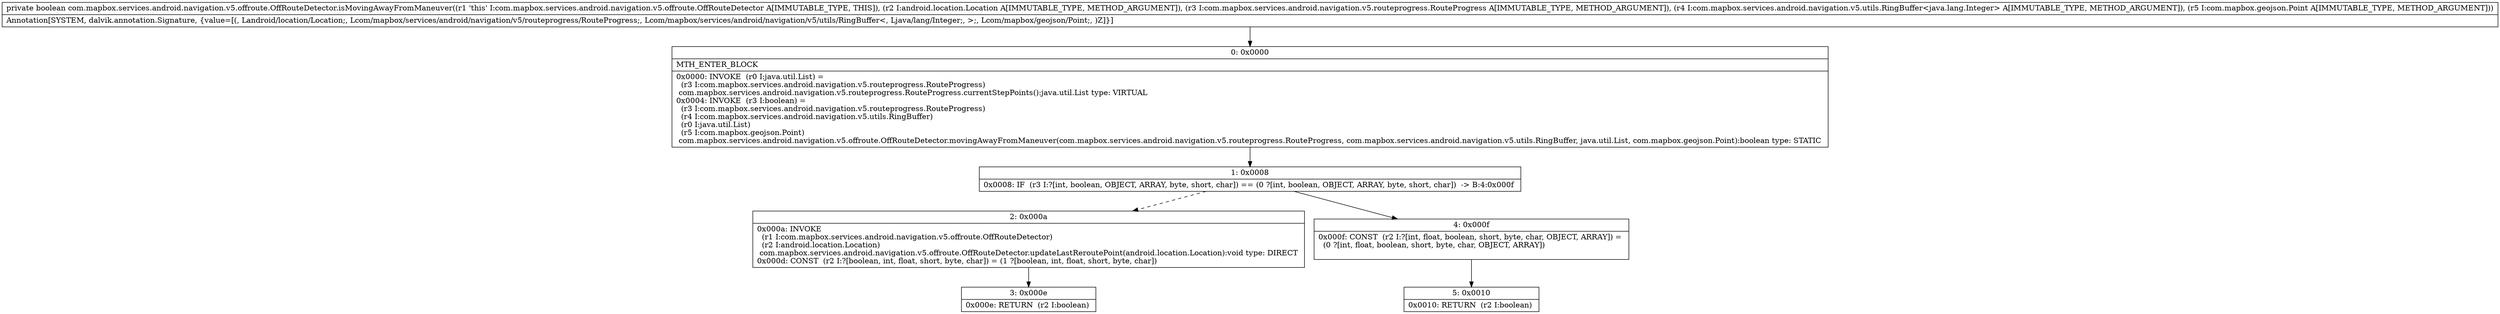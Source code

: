 digraph "CFG forcom.mapbox.services.android.navigation.v5.offroute.OffRouteDetector.isMovingAwayFromManeuver(Landroid\/location\/Location;Lcom\/mapbox\/services\/android\/navigation\/v5\/routeprogress\/RouteProgress;Lcom\/mapbox\/services\/android\/navigation\/v5\/utils\/RingBuffer;Lcom\/mapbox\/geojson\/Point;)Z" {
Node_0 [shape=record,label="{0\:\ 0x0000|MTH_ENTER_BLOCK\l|0x0000: INVOKE  (r0 I:java.util.List) = \l  (r3 I:com.mapbox.services.android.navigation.v5.routeprogress.RouteProgress)\l com.mapbox.services.android.navigation.v5.routeprogress.RouteProgress.currentStepPoints():java.util.List type: VIRTUAL \l0x0004: INVOKE  (r3 I:boolean) = \l  (r3 I:com.mapbox.services.android.navigation.v5.routeprogress.RouteProgress)\l  (r4 I:com.mapbox.services.android.navigation.v5.utils.RingBuffer)\l  (r0 I:java.util.List)\l  (r5 I:com.mapbox.geojson.Point)\l com.mapbox.services.android.navigation.v5.offroute.OffRouteDetector.movingAwayFromManeuver(com.mapbox.services.android.navigation.v5.routeprogress.RouteProgress, com.mapbox.services.android.navigation.v5.utils.RingBuffer, java.util.List, com.mapbox.geojson.Point):boolean type: STATIC \l}"];
Node_1 [shape=record,label="{1\:\ 0x0008|0x0008: IF  (r3 I:?[int, boolean, OBJECT, ARRAY, byte, short, char]) == (0 ?[int, boolean, OBJECT, ARRAY, byte, short, char])  \-\> B:4:0x000f \l}"];
Node_2 [shape=record,label="{2\:\ 0x000a|0x000a: INVOKE  \l  (r1 I:com.mapbox.services.android.navigation.v5.offroute.OffRouteDetector)\l  (r2 I:android.location.Location)\l com.mapbox.services.android.navigation.v5.offroute.OffRouteDetector.updateLastReroutePoint(android.location.Location):void type: DIRECT \l0x000d: CONST  (r2 I:?[boolean, int, float, short, byte, char]) = (1 ?[boolean, int, float, short, byte, char]) \l}"];
Node_3 [shape=record,label="{3\:\ 0x000e|0x000e: RETURN  (r2 I:boolean) \l}"];
Node_4 [shape=record,label="{4\:\ 0x000f|0x000f: CONST  (r2 I:?[int, float, boolean, short, byte, char, OBJECT, ARRAY]) = \l  (0 ?[int, float, boolean, short, byte, char, OBJECT, ARRAY])\l \l}"];
Node_5 [shape=record,label="{5\:\ 0x0010|0x0010: RETURN  (r2 I:boolean) \l}"];
MethodNode[shape=record,label="{private boolean com.mapbox.services.android.navigation.v5.offroute.OffRouteDetector.isMovingAwayFromManeuver((r1 'this' I:com.mapbox.services.android.navigation.v5.offroute.OffRouteDetector A[IMMUTABLE_TYPE, THIS]), (r2 I:android.location.Location A[IMMUTABLE_TYPE, METHOD_ARGUMENT]), (r3 I:com.mapbox.services.android.navigation.v5.routeprogress.RouteProgress A[IMMUTABLE_TYPE, METHOD_ARGUMENT]), (r4 I:com.mapbox.services.android.navigation.v5.utils.RingBuffer\<java.lang.Integer\> A[IMMUTABLE_TYPE, METHOD_ARGUMENT]), (r5 I:com.mapbox.geojson.Point A[IMMUTABLE_TYPE, METHOD_ARGUMENT]))  | Annotation[SYSTEM, dalvik.annotation.Signature, \{value=[(, Landroid\/location\/Location;, Lcom\/mapbox\/services\/android\/navigation\/v5\/routeprogress\/RouteProgress;, Lcom\/mapbox\/services\/android\/navigation\/v5\/utils\/RingBuffer\<, Ljava\/lang\/Integer;, \>;, Lcom\/mapbox\/geojson\/Point;, )Z]\}]\l}"];
MethodNode -> Node_0;
Node_0 -> Node_1;
Node_1 -> Node_2[style=dashed];
Node_1 -> Node_4;
Node_2 -> Node_3;
Node_4 -> Node_5;
}

